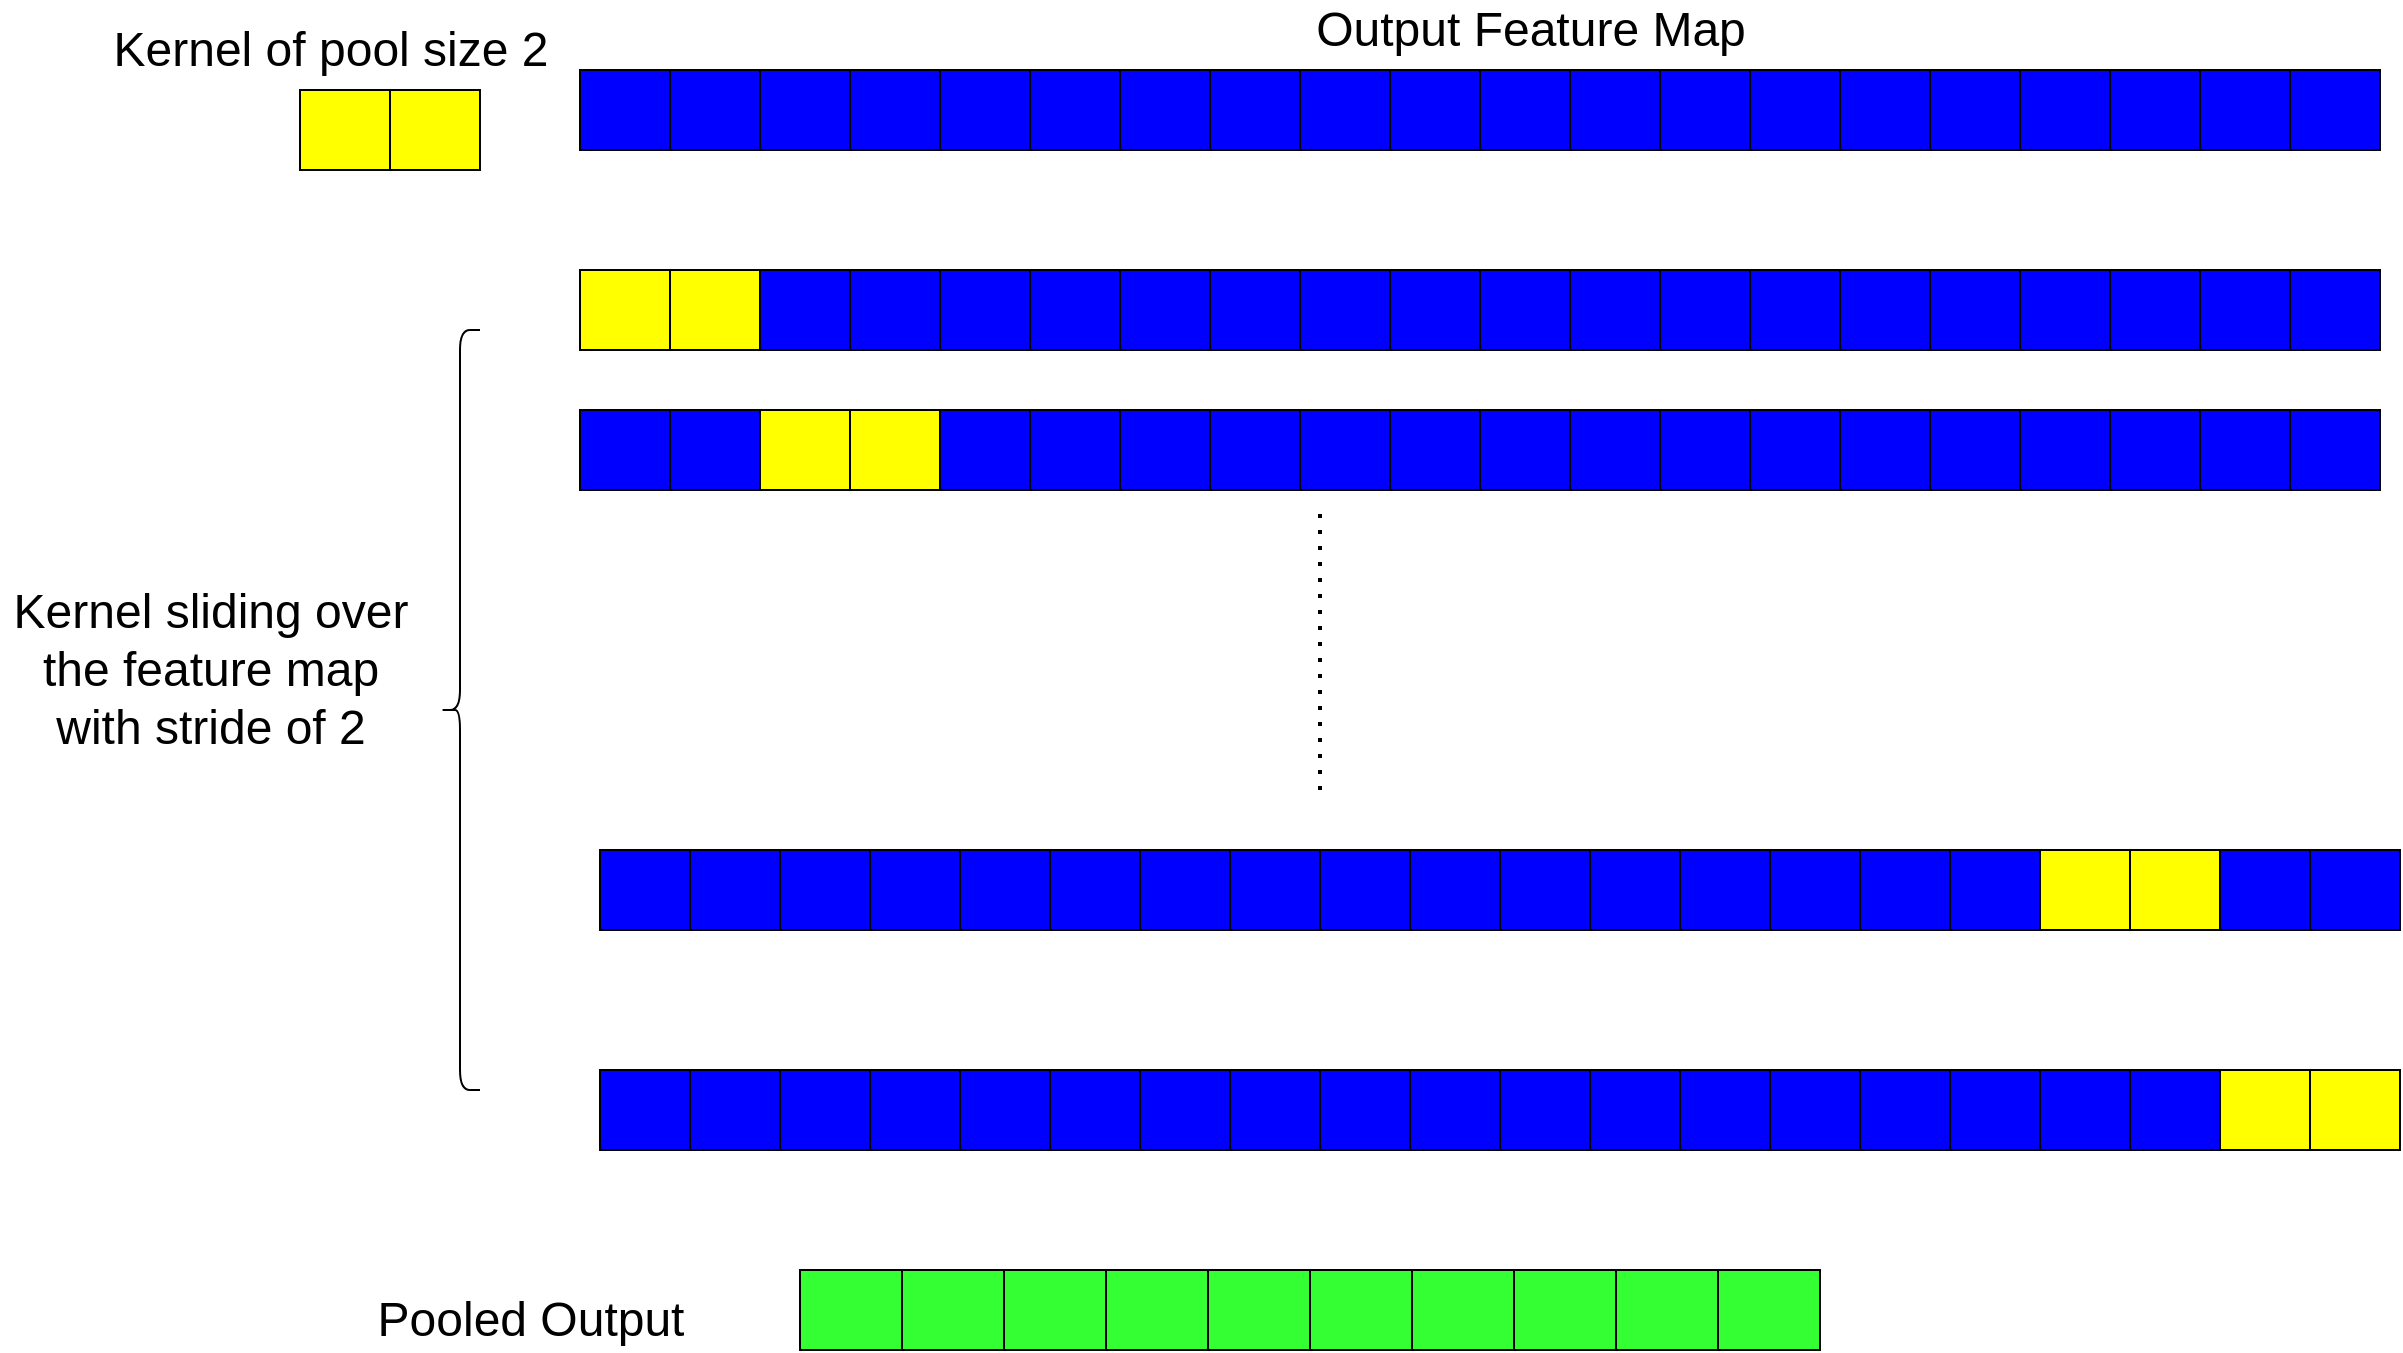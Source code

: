 <mxfile version="15.2.7" type="github">
  <diagram id="KhWVk7NsNHuWmJOZJlI1" name="Page-1">
    <mxGraphModel dx="1967" dy="669" grid="1" gridSize="10" guides="1" tooltips="1" connect="1" arrows="1" fold="1" page="1" pageScale="1" pageWidth="850" pageHeight="1100" math="0" shadow="0">
      <root>
        <mxCell id="0" />
        <mxCell id="1" parent="0" />
        <mxCell id="HUdd1sTK_AWOzXUbvnoc-23" value="" style="shape=table;startSize=0;container=1;collapsible=0;childLayout=tableLayout;fillColor=#0000FF;" vertex="1" parent="1">
          <mxGeometry x="-220" y="60" width="900" height="40" as="geometry" />
        </mxCell>
        <mxCell id="HUdd1sTK_AWOzXUbvnoc-24" value="" style="shape=partialRectangle;collapsible=0;dropTarget=0;pointerEvents=0;fillColor=none;top=0;left=0;bottom=0;right=0;points=[[0,0.5],[1,0.5]];portConstraint=eastwest;" vertex="1" parent="HUdd1sTK_AWOzXUbvnoc-23">
          <mxGeometry width="900" height="40" as="geometry" />
        </mxCell>
        <mxCell id="HUdd1sTK_AWOzXUbvnoc-25" value="" style="shape=partialRectangle;html=1;whiteSpace=wrap;connectable=0;overflow=hidden;fillColor=none;top=0;left=0;bottom=0;right=0;pointerEvents=1;" vertex="1" parent="HUdd1sTK_AWOzXUbvnoc-24">
          <mxGeometry width="45" height="40" as="geometry" />
        </mxCell>
        <mxCell id="HUdd1sTK_AWOzXUbvnoc-26" value="" style="shape=partialRectangle;html=1;whiteSpace=wrap;connectable=0;overflow=hidden;fillColor=none;top=0;left=0;bottom=0;right=0;pointerEvents=1;" vertex="1" parent="HUdd1sTK_AWOzXUbvnoc-24">
          <mxGeometry x="45" width="45" height="40" as="geometry" />
        </mxCell>
        <mxCell id="HUdd1sTK_AWOzXUbvnoc-27" value="" style="shape=partialRectangle;html=1;whiteSpace=wrap;connectable=0;overflow=hidden;fillColor=none;top=0;left=0;bottom=0;right=0;pointerEvents=1;" vertex="1" parent="HUdd1sTK_AWOzXUbvnoc-24">
          <mxGeometry x="90" width="45" height="40" as="geometry" />
        </mxCell>
        <mxCell id="HUdd1sTK_AWOzXUbvnoc-28" value="" style="shape=partialRectangle;html=1;whiteSpace=wrap;connectable=0;overflow=hidden;fillColor=none;top=0;left=0;bottom=0;right=0;pointerEvents=1;" vertex="1" parent="HUdd1sTK_AWOzXUbvnoc-24">
          <mxGeometry x="135" width="45" height="40" as="geometry" />
        </mxCell>
        <mxCell id="HUdd1sTK_AWOzXUbvnoc-29" value="" style="shape=partialRectangle;html=1;whiteSpace=wrap;connectable=0;overflow=hidden;fillColor=none;top=0;left=0;bottom=0;right=0;pointerEvents=1;" vertex="1" parent="HUdd1sTK_AWOzXUbvnoc-24">
          <mxGeometry x="180" width="45" height="40" as="geometry" />
        </mxCell>
        <mxCell id="HUdd1sTK_AWOzXUbvnoc-30" value="" style="shape=partialRectangle;html=1;whiteSpace=wrap;connectable=0;overflow=hidden;fillColor=none;top=0;left=0;bottom=0;right=0;pointerEvents=1;" vertex="1" parent="HUdd1sTK_AWOzXUbvnoc-24">
          <mxGeometry x="225" width="45" height="40" as="geometry" />
        </mxCell>
        <mxCell id="HUdd1sTK_AWOzXUbvnoc-31" value="" style="shape=partialRectangle;html=1;whiteSpace=wrap;connectable=0;overflow=hidden;fillColor=none;top=0;left=0;bottom=0;right=0;pointerEvents=1;" vertex="1" parent="HUdd1sTK_AWOzXUbvnoc-24">
          <mxGeometry x="270" width="45" height="40" as="geometry" />
        </mxCell>
        <mxCell id="HUdd1sTK_AWOzXUbvnoc-32" value="" style="shape=partialRectangle;html=1;whiteSpace=wrap;connectable=0;overflow=hidden;fillColor=none;top=0;left=0;bottom=0;right=0;pointerEvents=1;" vertex="1" parent="HUdd1sTK_AWOzXUbvnoc-24">
          <mxGeometry x="315" width="45" height="40" as="geometry" />
        </mxCell>
        <mxCell id="HUdd1sTK_AWOzXUbvnoc-33" value="" style="shape=partialRectangle;html=1;whiteSpace=wrap;connectable=0;overflow=hidden;fillColor=none;top=0;left=0;bottom=0;right=0;pointerEvents=1;" vertex="1" parent="HUdd1sTK_AWOzXUbvnoc-24">
          <mxGeometry x="360" width="45" height="40" as="geometry" />
        </mxCell>
        <mxCell id="HUdd1sTK_AWOzXUbvnoc-34" value="" style="shape=partialRectangle;html=1;whiteSpace=wrap;connectable=0;overflow=hidden;fillColor=none;top=0;left=0;bottom=0;right=0;pointerEvents=1;" vertex="1" parent="HUdd1sTK_AWOzXUbvnoc-24">
          <mxGeometry x="405" width="45" height="40" as="geometry" />
        </mxCell>
        <mxCell id="HUdd1sTK_AWOzXUbvnoc-35" value="" style="shape=partialRectangle;html=1;whiteSpace=wrap;connectable=0;overflow=hidden;fillColor=none;top=0;left=0;bottom=0;right=0;pointerEvents=1;" vertex="1" parent="HUdd1sTK_AWOzXUbvnoc-24">
          <mxGeometry x="450" width="45" height="40" as="geometry" />
        </mxCell>
        <mxCell id="HUdd1sTK_AWOzXUbvnoc-36" value="" style="shape=partialRectangle;html=1;whiteSpace=wrap;connectable=0;overflow=hidden;fillColor=none;top=0;left=0;bottom=0;right=0;pointerEvents=1;" vertex="1" parent="HUdd1sTK_AWOzXUbvnoc-24">
          <mxGeometry x="495" width="45" height="40" as="geometry" />
        </mxCell>
        <mxCell id="HUdd1sTK_AWOzXUbvnoc-37" value="" style="shape=partialRectangle;html=1;whiteSpace=wrap;connectable=0;overflow=hidden;fillColor=none;top=0;left=0;bottom=0;right=0;pointerEvents=1;" vertex="1" parent="HUdd1sTK_AWOzXUbvnoc-24">
          <mxGeometry x="540" width="45" height="40" as="geometry" />
        </mxCell>
        <mxCell id="HUdd1sTK_AWOzXUbvnoc-38" value="" style="shape=partialRectangle;html=1;whiteSpace=wrap;connectable=0;overflow=hidden;fillColor=none;top=0;left=0;bottom=0;right=0;pointerEvents=1;" vertex="1" parent="HUdd1sTK_AWOzXUbvnoc-24">
          <mxGeometry x="585" width="45" height="40" as="geometry" />
        </mxCell>
        <mxCell id="HUdd1sTK_AWOzXUbvnoc-39" value="" style="shape=partialRectangle;html=1;whiteSpace=wrap;connectable=0;overflow=hidden;fillColor=none;top=0;left=0;bottom=0;right=0;pointerEvents=1;" vertex="1" parent="HUdd1sTK_AWOzXUbvnoc-24">
          <mxGeometry x="630" width="45" height="40" as="geometry" />
        </mxCell>
        <mxCell id="HUdd1sTK_AWOzXUbvnoc-40" value="" style="shape=partialRectangle;html=1;whiteSpace=wrap;connectable=0;overflow=hidden;fillColor=none;top=0;left=0;bottom=0;right=0;pointerEvents=1;" vertex="1" parent="HUdd1sTK_AWOzXUbvnoc-24">
          <mxGeometry x="675" width="45" height="40" as="geometry" />
        </mxCell>
        <mxCell id="HUdd1sTK_AWOzXUbvnoc-41" value="" style="shape=partialRectangle;html=1;whiteSpace=wrap;connectable=0;overflow=hidden;fillColor=none;top=0;left=0;bottom=0;right=0;pointerEvents=1;" vertex="1" parent="HUdd1sTK_AWOzXUbvnoc-24">
          <mxGeometry x="720" width="45" height="40" as="geometry" />
        </mxCell>
        <mxCell id="HUdd1sTK_AWOzXUbvnoc-42" value="" style="shape=partialRectangle;html=1;whiteSpace=wrap;connectable=0;overflow=hidden;fillColor=none;top=0;left=0;bottom=0;right=0;pointerEvents=1;" vertex="1" parent="HUdd1sTK_AWOzXUbvnoc-24">
          <mxGeometry x="765" width="45" height="40" as="geometry" />
        </mxCell>
        <mxCell id="HUdd1sTK_AWOzXUbvnoc-43" value="" style="shape=partialRectangle;html=1;whiteSpace=wrap;connectable=0;overflow=hidden;fillColor=none;top=0;left=0;bottom=0;right=0;pointerEvents=1;" vertex="1" parent="HUdd1sTK_AWOzXUbvnoc-24">
          <mxGeometry x="810" width="45" height="40" as="geometry" />
        </mxCell>
        <mxCell id="HUdd1sTK_AWOzXUbvnoc-44" value="" style="shape=partialRectangle;html=1;whiteSpace=wrap;connectable=0;overflow=hidden;fillColor=none;top=0;left=0;bottom=0;right=0;pointerEvents=1;" vertex="1" parent="HUdd1sTK_AWOzXUbvnoc-24">
          <mxGeometry x="855" width="45" height="40" as="geometry" />
        </mxCell>
        <mxCell id="HUdd1sTK_AWOzXUbvnoc-45" value="&lt;font style=&quot;font-size: 24px&quot;&gt;Output Feature Map&lt;/font&gt;" style="text;html=1;resizable=0;autosize=1;align=center;verticalAlign=middle;points=[];fillColor=none;strokeColor=none;rounded=0;" vertex="1" parent="1">
          <mxGeometry x="140" y="30" width="230" height="20" as="geometry" />
        </mxCell>
        <mxCell id="HUdd1sTK_AWOzXUbvnoc-46" value="" style="shape=table;startSize=0;container=1;collapsible=0;childLayout=tableLayout;fillColor=#FFFF00;" vertex="1" parent="1">
          <mxGeometry x="-360" y="70" width="90" height="40" as="geometry" />
        </mxCell>
        <mxCell id="HUdd1sTK_AWOzXUbvnoc-47" value="" style="shape=partialRectangle;collapsible=0;dropTarget=0;pointerEvents=0;fillColor=none;top=0;left=0;bottom=0;right=0;points=[[0,0.5],[1,0.5]];portConstraint=eastwest;" vertex="1" parent="HUdd1sTK_AWOzXUbvnoc-46">
          <mxGeometry width="90" height="40" as="geometry" />
        </mxCell>
        <mxCell id="HUdd1sTK_AWOzXUbvnoc-48" value="" style="shape=partialRectangle;html=1;whiteSpace=wrap;connectable=0;overflow=hidden;fillColor=none;top=0;left=0;bottom=0;right=0;pointerEvents=1;" vertex="1" parent="HUdd1sTK_AWOzXUbvnoc-47">
          <mxGeometry width="45" height="40" as="geometry" />
        </mxCell>
        <mxCell id="HUdd1sTK_AWOzXUbvnoc-49" value="" style="shape=partialRectangle;html=1;whiteSpace=wrap;connectable=0;overflow=hidden;fillColor=none;top=0;left=0;bottom=0;right=0;pointerEvents=1;" vertex="1" parent="HUdd1sTK_AWOzXUbvnoc-47">
          <mxGeometry x="45" width="45" height="40" as="geometry" />
        </mxCell>
        <mxCell id="HUdd1sTK_AWOzXUbvnoc-53" value="&lt;span style=&quot;font-size: 24px&quot;&gt;Kernel of pool size 2&lt;/span&gt;" style="text;html=1;resizable=0;autosize=1;align=center;verticalAlign=middle;points=[];fillColor=none;strokeColor=none;rounded=0;" vertex="1" parent="1">
          <mxGeometry x="-460" y="40" width="230" height="20" as="geometry" />
        </mxCell>
        <mxCell id="HUdd1sTK_AWOzXUbvnoc-54" value="" style="shape=table;startSize=0;container=1;collapsible=0;childLayout=tableLayout;fillColor=#0000FF;" vertex="1" parent="1">
          <mxGeometry x="-220" y="160" width="900" height="40" as="geometry" />
        </mxCell>
        <mxCell id="HUdd1sTK_AWOzXUbvnoc-55" value="" style="shape=partialRectangle;collapsible=0;dropTarget=0;pointerEvents=0;fillColor=none;top=0;left=0;bottom=0;right=0;points=[[0,0.5],[1,0.5]];portConstraint=eastwest;" vertex="1" parent="HUdd1sTK_AWOzXUbvnoc-54">
          <mxGeometry width="900" height="40" as="geometry" />
        </mxCell>
        <mxCell id="HUdd1sTK_AWOzXUbvnoc-56" value="" style="shape=partialRectangle;html=1;whiteSpace=wrap;connectable=0;overflow=hidden;fillColor=none;top=0;left=0;bottom=0;right=0;pointerEvents=1;" vertex="1" parent="HUdd1sTK_AWOzXUbvnoc-55">
          <mxGeometry width="45" height="40" as="geometry" />
        </mxCell>
        <mxCell id="HUdd1sTK_AWOzXUbvnoc-57" value="" style="shape=partialRectangle;html=1;whiteSpace=wrap;connectable=0;overflow=hidden;fillColor=none;top=0;left=0;bottom=0;right=0;pointerEvents=1;" vertex="1" parent="HUdd1sTK_AWOzXUbvnoc-55">
          <mxGeometry x="45" width="45" height="40" as="geometry" />
        </mxCell>
        <mxCell id="HUdd1sTK_AWOzXUbvnoc-58" value="" style="shape=partialRectangle;html=1;whiteSpace=wrap;connectable=0;overflow=hidden;fillColor=none;top=0;left=0;bottom=0;right=0;pointerEvents=1;" vertex="1" parent="HUdd1sTK_AWOzXUbvnoc-55">
          <mxGeometry x="90" width="45" height="40" as="geometry" />
        </mxCell>
        <mxCell id="HUdd1sTK_AWOzXUbvnoc-59" value="" style="shape=partialRectangle;html=1;whiteSpace=wrap;connectable=0;overflow=hidden;fillColor=none;top=0;left=0;bottom=0;right=0;pointerEvents=1;" vertex="1" parent="HUdd1sTK_AWOzXUbvnoc-55">
          <mxGeometry x="135" width="45" height="40" as="geometry" />
        </mxCell>
        <mxCell id="HUdd1sTK_AWOzXUbvnoc-60" value="" style="shape=partialRectangle;html=1;whiteSpace=wrap;connectable=0;overflow=hidden;fillColor=none;top=0;left=0;bottom=0;right=0;pointerEvents=1;" vertex="1" parent="HUdd1sTK_AWOzXUbvnoc-55">
          <mxGeometry x="180" width="45" height="40" as="geometry" />
        </mxCell>
        <mxCell id="HUdd1sTK_AWOzXUbvnoc-61" value="" style="shape=partialRectangle;html=1;whiteSpace=wrap;connectable=0;overflow=hidden;fillColor=none;top=0;left=0;bottom=0;right=0;pointerEvents=1;" vertex="1" parent="HUdd1sTK_AWOzXUbvnoc-55">
          <mxGeometry x="225" width="45" height="40" as="geometry" />
        </mxCell>
        <mxCell id="HUdd1sTK_AWOzXUbvnoc-62" value="" style="shape=partialRectangle;html=1;whiteSpace=wrap;connectable=0;overflow=hidden;fillColor=none;top=0;left=0;bottom=0;right=0;pointerEvents=1;" vertex="1" parent="HUdd1sTK_AWOzXUbvnoc-55">
          <mxGeometry x="270" width="45" height="40" as="geometry" />
        </mxCell>
        <mxCell id="HUdd1sTK_AWOzXUbvnoc-63" value="" style="shape=partialRectangle;html=1;whiteSpace=wrap;connectable=0;overflow=hidden;fillColor=none;top=0;left=0;bottom=0;right=0;pointerEvents=1;" vertex="1" parent="HUdd1sTK_AWOzXUbvnoc-55">
          <mxGeometry x="315" width="45" height="40" as="geometry" />
        </mxCell>
        <mxCell id="HUdd1sTK_AWOzXUbvnoc-64" value="" style="shape=partialRectangle;html=1;whiteSpace=wrap;connectable=0;overflow=hidden;fillColor=none;top=0;left=0;bottom=0;right=0;pointerEvents=1;" vertex="1" parent="HUdd1sTK_AWOzXUbvnoc-55">
          <mxGeometry x="360" width="45" height="40" as="geometry" />
        </mxCell>
        <mxCell id="HUdd1sTK_AWOzXUbvnoc-65" value="" style="shape=partialRectangle;html=1;whiteSpace=wrap;connectable=0;overflow=hidden;fillColor=none;top=0;left=0;bottom=0;right=0;pointerEvents=1;" vertex="1" parent="HUdd1sTK_AWOzXUbvnoc-55">
          <mxGeometry x="405" width="45" height="40" as="geometry" />
        </mxCell>
        <mxCell id="HUdd1sTK_AWOzXUbvnoc-66" value="" style="shape=partialRectangle;html=1;whiteSpace=wrap;connectable=0;overflow=hidden;fillColor=none;top=0;left=0;bottom=0;right=0;pointerEvents=1;" vertex="1" parent="HUdd1sTK_AWOzXUbvnoc-55">
          <mxGeometry x="450" width="45" height="40" as="geometry" />
        </mxCell>
        <mxCell id="HUdd1sTK_AWOzXUbvnoc-67" value="" style="shape=partialRectangle;html=1;whiteSpace=wrap;connectable=0;overflow=hidden;fillColor=none;top=0;left=0;bottom=0;right=0;pointerEvents=1;" vertex="1" parent="HUdd1sTK_AWOzXUbvnoc-55">
          <mxGeometry x="495" width="45" height="40" as="geometry" />
        </mxCell>
        <mxCell id="HUdd1sTK_AWOzXUbvnoc-68" value="" style="shape=partialRectangle;html=1;whiteSpace=wrap;connectable=0;overflow=hidden;fillColor=none;top=0;left=0;bottom=0;right=0;pointerEvents=1;" vertex="1" parent="HUdd1sTK_AWOzXUbvnoc-55">
          <mxGeometry x="540" width="45" height="40" as="geometry" />
        </mxCell>
        <mxCell id="HUdd1sTK_AWOzXUbvnoc-69" value="" style="shape=partialRectangle;html=1;whiteSpace=wrap;connectable=0;overflow=hidden;fillColor=none;top=0;left=0;bottom=0;right=0;pointerEvents=1;" vertex="1" parent="HUdd1sTK_AWOzXUbvnoc-55">
          <mxGeometry x="585" width="45" height="40" as="geometry" />
        </mxCell>
        <mxCell id="HUdd1sTK_AWOzXUbvnoc-70" value="" style="shape=partialRectangle;html=1;whiteSpace=wrap;connectable=0;overflow=hidden;fillColor=none;top=0;left=0;bottom=0;right=0;pointerEvents=1;" vertex="1" parent="HUdd1sTK_AWOzXUbvnoc-55">
          <mxGeometry x="630" width="45" height="40" as="geometry" />
        </mxCell>
        <mxCell id="HUdd1sTK_AWOzXUbvnoc-71" value="" style="shape=partialRectangle;html=1;whiteSpace=wrap;connectable=0;overflow=hidden;fillColor=none;top=0;left=0;bottom=0;right=0;pointerEvents=1;" vertex="1" parent="HUdd1sTK_AWOzXUbvnoc-55">
          <mxGeometry x="675" width="45" height="40" as="geometry" />
        </mxCell>
        <mxCell id="HUdd1sTK_AWOzXUbvnoc-72" value="" style="shape=partialRectangle;html=1;whiteSpace=wrap;connectable=0;overflow=hidden;fillColor=none;top=0;left=0;bottom=0;right=0;pointerEvents=1;" vertex="1" parent="HUdd1sTK_AWOzXUbvnoc-55">
          <mxGeometry x="720" width="45" height="40" as="geometry" />
        </mxCell>
        <mxCell id="HUdd1sTK_AWOzXUbvnoc-73" value="" style="shape=partialRectangle;html=1;whiteSpace=wrap;connectable=0;overflow=hidden;fillColor=none;top=0;left=0;bottom=0;right=0;pointerEvents=1;" vertex="1" parent="HUdd1sTK_AWOzXUbvnoc-55">
          <mxGeometry x="765" width="45" height="40" as="geometry" />
        </mxCell>
        <mxCell id="HUdd1sTK_AWOzXUbvnoc-74" value="" style="shape=partialRectangle;html=1;whiteSpace=wrap;connectable=0;overflow=hidden;fillColor=none;top=0;left=0;bottom=0;right=0;pointerEvents=1;" vertex="1" parent="HUdd1sTK_AWOzXUbvnoc-55">
          <mxGeometry x="810" width="45" height="40" as="geometry" />
        </mxCell>
        <mxCell id="HUdd1sTK_AWOzXUbvnoc-75" value="" style="shape=partialRectangle;html=1;whiteSpace=wrap;connectable=0;overflow=hidden;fillColor=none;top=0;left=0;bottom=0;right=0;pointerEvents=1;" vertex="1" parent="HUdd1sTK_AWOzXUbvnoc-55">
          <mxGeometry x="855" width="45" height="40" as="geometry" />
        </mxCell>
        <mxCell id="HUdd1sTK_AWOzXUbvnoc-76" value="" style="shape=table;startSize=0;container=1;collapsible=0;childLayout=tableLayout;fillColor=#FFFF00;" vertex="1" parent="1">
          <mxGeometry x="-220" y="160" width="90" height="40" as="geometry" />
        </mxCell>
        <mxCell id="HUdd1sTK_AWOzXUbvnoc-77" value="" style="shape=partialRectangle;collapsible=0;dropTarget=0;pointerEvents=0;fillColor=none;top=0;left=0;bottom=0;right=0;points=[[0,0.5],[1,0.5]];portConstraint=eastwest;" vertex="1" parent="HUdd1sTK_AWOzXUbvnoc-76">
          <mxGeometry width="90" height="40" as="geometry" />
        </mxCell>
        <mxCell id="HUdd1sTK_AWOzXUbvnoc-78" value="" style="shape=partialRectangle;html=1;whiteSpace=wrap;connectable=0;overflow=hidden;fillColor=none;top=0;left=0;bottom=0;right=0;pointerEvents=1;" vertex="1" parent="HUdd1sTK_AWOzXUbvnoc-77">
          <mxGeometry width="45" height="40" as="geometry" />
        </mxCell>
        <mxCell id="HUdd1sTK_AWOzXUbvnoc-79" value="" style="shape=partialRectangle;html=1;whiteSpace=wrap;connectable=0;overflow=hidden;fillColor=none;top=0;left=0;bottom=0;right=0;pointerEvents=1;" vertex="1" parent="HUdd1sTK_AWOzXUbvnoc-77">
          <mxGeometry x="45" width="45" height="40" as="geometry" />
        </mxCell>
        <mxCell id="HUdd1sTK_AWOzXUbvnoc-98" value="" style="shape=table;startSize=0;container=1;collapsible=0;childLayout=tableLayout;fillColor=#0000FF;" vertex="1" parent="1">
          <mxGeometry x="-220" y="230" width="900" height="40" as="geometry" />
        </mxCell>
        <mxCell id="HUdd1sTK_AWOzXUbvnoc-99" value="" style="shape=partialRectangle;collapsible=0;dropTarget=0;pointerEvents=0;fillColor=none;top=0;left=0;bottom=0;right=0;points=[[0,0.5],[1,0.5]];portConstraint=eastwest;" vertex="1" parent="HUdd1sTK_AWOzXUbvnoc-98">
          <mxGeometry width="900" height="40" as="geometry" />
        </mxCell>
        <mxCell id="HUdd1sTK_AWOzXUbvnoc-100" value="" style="shape=partialRectangle;html=1;whiteSpace=wrap;connectable=0;overflow=hidden;fillColor=none;top=0;left=0;bottom=0;right=0;pointerEvents=1;" vertex="1" parent="HUdd1sTK_AWOzXUbvnoc-99">
          <mxGeometry width="45" height="40" as="geometry" />
        </mxCell>
        <mxCell id="HUdd1sTK_AWOzXUbvnoc-101" value="" style="shape=partialRectangle;html=1;whiteSpace=wrap;connectable=0;overflow=hidden;fillColor=none;top=0;left=0;bottom=0;right=0;pointerEvents=1;" vertex="1" parent="HUdd1sTK_AWOzXUbvnoc-99">
          <mxGeometry x="45" width="45" height="40" as="geometry" />
        </mxCell>
        <mxCell id="HUdd1sTK_AWOzXUbvnoc-102" value="" style="shape=partialRectangle;html=1;whiteSpace=wrap;connectable=0;overflow=hidden;fillColor=none;top=0;left=0;bottom=0;right=0;pointerEvents=1;" vertex="1" parent="HUdd1sTK_AWOzXUbvnoc-99">
          <mxGeometry x="90" width="45" height="40" as="geometry" />
        </mxCell>
        <mxCell id="HUdd1sTK_AWOzXUbvnoc-103" value="" style="shape=partialRectangle;html=1;whiteSpace=wrap;connectable=0;overflow=hidden;fillColor=none;top=0;left=0;bottom=0;right=0;pointerEvents=1;" vertex="1" parent="HUdd1sTK_AWOzXUbvnoc-99">
          <mxGeometry x="135" width="45" height="40" as="geometry" />
        </mxCell>
        <mxCell id="HUdd1sTK_AWOzXUbvnoc-104" value="" style="shape=partialRectangle;html=1;whiteSpace=wrap;connectable=0;overflow=hidden;fillColor=none;top=0;left=0;bottom=0;right=0;pointerEvents=1;" vertex="1" parent="HUdd1sTK_AWOzXUbvnoc-99">
          <mxGeometry x="180" width="45" height="40" as="geometry" />
        </mxCell>
        <mxCell id="HUdd1sTK_AWOzXUbvnoc-105" value="" style="shape=partialRectangle;html=1;whiteSpace=wrap;connectable=0;overflow=hidden;fillColor=none;top=0;left=0;bottom=0;right=0;pointerEvents=1;" vertex="1" parent="HUdd1sTK_AWOzXUbvnoc-99">
          <mxGeometry x="225" width="45" height="40" as="geometry" />
        </mxCell>
        <mxCell id="HUdd1sTK_AWOzXUbvnoc-106" value="" style="shape=partialRectangle;html=1;whiteSpace=wrap;connectable=0;overflow=hidden;fillColor=none;top=0;left=0;bottom=0;right=0;pointerEvents=1;" vertex="1" parent="HUdd1sTK_AWOzXUbvnoc-99">
          <mxGeometry x="270" width="45" height="40" as="geometry" />
        </mxCell>
        <mxCell id="HUdd1sTK_AWOzXUbvnoc-107" value="" style="shape=partialRectangle;html=1;whiteSpace=wrap;connectable=0;overflow=hidden;fillColor=none;top=0;left=0;bottom=0;right=0;pointerEvents=1;" vertex="1" parent="HUdd1sTK_AWOzXUbvnoc-99">
          <mxGeometry x="315" width="45" height="40" as="geometry" />
        </mxCell>
        <mxCell id="HUdd1sTK_AWOzXUbvnoc-108" value="" style="shape=partialRectangle;html=1;whiteSpace=wrap;connectable=0;overflow=hidden;fillColor=none;top=0;left=0;bottom=0;right=0;pointerEvents=1;" vertex="1" parent="HUdd1sTK_AWOzXUbvnoc-99">
          <mxGeometry x="360" width="45" height="40" as="geometry" />
        </mxCell>
        <mxCell id="HUdd1sTK_AWOzXUbvnoc-109" value="" style="shape=partialRectangle;html=1;whiteSpace=wrap;connectable=0;overflow=hidden;fillColor=none;top=0;left=0;bottom=0;right=0;pointerEvents=1;" vertex="1" parent="HUdd1sTK_AWOzXUbvnoc-99">
          <mxGeometry x="405" width="45" height="40" as="geometry" />
        </mxCell>
        <mxCell id="HUdd1sTK_AWOzXUbvnoc-110" value="" style="shape=partialRectangle;html=1;whiteSpace=wrap;connectable=0;overflow=hidden;fillColor=none;top=0;left=0;bottom=0;right=0;pointerEvents=1;" vertex="1" parent="HUdd1sTK_AWOzXUbvnoc-99">
          <mxGeometry x="450" width="45" height="40" as="geometry" />
        </mxCell>
        <mxCell id="HUdd1sTK_AWOzXUbvnoc-111" value="" style="shape=partialRectangle;html=1;whiteSpace=wrap;connectable=0;overflow=hidden;fillColor=none;top=0;left=0;bottom=0;right=0;pointerEvents=1;" vertex="1" parent="HUdd1sTK_AWOzXUbvnoc-99">
          <mxGeometry x="495" width="45" height="40" as="geometry" />
        </mxCell>
        <mxCell id="HUdd1sTK_AWOzXUbvnoc-112" value="" style="shape=partialRectangle;html=1;whiteSpace=wrap;connectable=0;overflow=hidden;fillColor=none;top=0;left=0;bottom=0;right=0;pointerEvents=1;" vertex="1" parent="HUdd1sTK_AWOzXUbvnoc-99">
          <mxGeometry x="540" width="45" height="40" as="geometry" />
        </mxCell>
        <mxCell id="HUdd1sTK_AWOzXUbvnoc-113" value="" style="shape=partialRectangle;html=1;whiteSpace=wrap;connectable=0;overflow=hidden;fillColor=none;top=0;left=0;bottom=0;right=0;pointerEvents=1;" vertex="1" parent="HUdd1sTK_AWOzXUbvnoc-99">
          <mxGeometry x="585" width="45" height="40" as="geometry" />
        </mxCell>
        <mxCell id="HUdd1sTK_AWOzXUbvnoc-114" value="" style="shape=partialRectangle;html=1;whiteSpace=wrap;connectable=0;overflow=hidden;fillColor=none;top=0;left=0;bottom=0;right=0;pointerEvents=1;" vertex="1" parent="HUdd1sTK_AWOzXUbvnoc-99">
          <mxGeometry x="630" width="45" height="40" as="geometry" />
        </mxCell>
        <mxCell id="HUdd1sTK_AWOzXUbvnoc-115" value="" style="shape=partialRectangle;html=1;whiteSpace=wrap;connectable=0;overflow=hidden;fillColor=none;top=0;left=0;bottom=0;right=0;pointerEvents=1;" vertex="1" parent="HUdd1sTK_AWOzXUbvnoc-99">
          <mxGeometry x="675" width="45" height="40" as="geometry" />
        </mxCell>
        <mxCell id="HUdd1sTK_AWOzXUbvnoc-116" value="" style="shape=partialRectangle;html=1;whiteSpace=wrap;connectable=0;overflow=hidden;fillColor=none;top=0;left=0;bottom=0;right=0;pointerEvents=1;" vertex="1" parent="HUdd1sTK_AWOzXUbvnoc-99">
          <mxGeometry x="720" width="45" height="40" as="geometry" />
        </mxCell>
        <mxCell id="HUdd1sTK_AWOzXUbvnoc-117" value="" style="shape=partialRectangle;html=1;whiteSpace=wrap;connectable=0;overflow=hidden;fillColor=none;top=0;left=0;bottom=0;right=0;pointerEvents=1;" vertex="1" parent="HUdd1sTK_AWOzXUbvnoc-99">
          <mxGeometry x="765" width="45" height="40" as="geometry" />
        </mxCell>
        <mxCell id="HUdd1sTK_AWOzXUbvnoc-118" value="" style="shape=partialRectangle;html=1;whiteSpace=wrap;connectable=0;overflow=hidden;fillColor=none;top=0;left=0;bottom=0;right=0;pointerEvents=1;" vertex="1" parent="HUdd1sTK_AWOzXUbvnoc-99">
          <mxGeometry x="810" width="45" height="40" as="geometry" />
        </mxCell>
        <mxCell id="HUdd1sTK_AWOzXUbvnoc-119" value="" style="shape=partialRectangle;html=1;whiteSpace=wrap;connectable=0;overflow=hidden;fillColor=none;top=0;left=0;bottom=0;right=0;pointerEvents=1;" vertex="1" parent="HUdd1sTK_AWOzXUbvnoc-99">
          <mxGeometry x="855" width="45" height="40" as="geometry" />
        </mxCell>
        <mxCell id="HUdd1sTK_AWOzXUbvnoc-120" value="" style="shape=table;startSize=0;container=1;collapsible=0;childLayout=tableLayout;fillColor=#FFFF00;" vertex="1" parent="1">
          <mxGeometry x="-130" y="230" width="90" height="40" as="geometry" />
        </mxCell>
        <mxCell id="HUdd1sTK_AWOzXUbvnoc-121" value="" style="shape=partialRectangle;collapsible=0;dropTarget=0;pointerEvents=0;fillColor=none;top=0;left=0;bottom=0;right=0;points=[[0,0.5],[1,0.5]];portConstraint=eastwest;" vertex="1" parent="HUdd1sTK_AWOzXUbvnoc-120">
          <mxGeometry width="90" height="40" as="geometry" />
        </mxCell>
        <mxCell id="HUdd1sTK_AWOzXUbvnoc-122" value="" style="shape=partialRectangle;html=1;whiteSpace=wrap;connectable=0;overflow=hidden;fillColor=none;top=0;left=0;bottom=0;right=0;pointerEvents=1;" vertex="1" parent="HUdd1sTK_AWOzXUbvnoc-121">
          <mxGeometry width="45" height="40" as="geometry" />
        </mxCell>
        <mxCell id="HUdd1sTK_AWOzXUbvnoc-123" value="" style="shape=partialRectangle;html=1;whiteSpace=wrap;connectable=0;overflow=hidden;fillColor=none;top=0;left=0;bottom=0;right=0;pointerEvents=1;" vertex="1" parent="HUdd1sTK_AWOzXUbvnoc-121">
          <mxGeometry x="45" width="45" height="40" as="geometry" />
        </mxCell>
        <mxCell id="HUdd1sTK_AWOzXUbvnoc-186" value="" style="shape=table;startSize=0;container=1;collapsible=0;childLayout=tableLayout;fillColor=#0000FF;" vertex="1" parent="1">
          <mxGeometry x="-210" y="560" width="900" height="40" as="geometry" />
        </mxCell>
        <mxCell id="HUdd1sTK_AWOzXUbvnoc-187" value="" style="shape=partialRectangle;collapsible=0;dropTarget=0;pointerEvents=0;fillColor=none;top=0;left=0;bottom=0;right=0;points=[[0,0.5],[1,0.5]];portConstraint=eastwest;" vertex="1" parent="HUdd1sTK_AWOzXUbvnoc-186">
          <mxGeometry width="900" height="40" as="geometry" />
        </mxCell>
        <mxCell id="HUdd1sTK_AWOzXUbvnoc-188" value="" style="shape=partialRectangle;html=1;whiteSpace=wrap;connectable=0;overflow=hidden;fillColor=none;top=0;left=0;bottom=0;right=0;pointerEvents=1;" vertex="1" parent="HUdd1sTK_AWOzXUbvnoc-187">
          <mxGeometry width="45" height="40" as="geometry" />
        </mxCell>
        <mxCell id="HUdd1sTK_AWOzXUbvnoc-189" value="" style="shape=partialRectangle;html=1;whiteSpace=wrap;connectable=0;overflow=hidden;fillColor=none;top=0;left=0;bottom=0;right=0;pointerEvents=1;" vertex="1" parent="HUdd1sTK_AWOzXUbvnoc-187">
          <mxGeometry x="45" width="45" height="40" as="geometry" />
        </mxCell>
        <mxCell id="HUdd1sTK_AWOzXUbvnoc-190" value="" style="shape=partialRectangle;html=1;whiteSpace=wrap;connectable=0;overflow=hidden;fillColor=none;top=0;left=0;bottom=0;right=0;pointerEvents=1;" vertex="1" parent="HUdd1sTK_AWOzXUbvnoc-187">
          <mxGeometry x="90" width="45" height="40" as="geometry" />
        </mxCell>
        <mxCell id="HUdd1sTK_AWOzXUbvnoc-191" value="" style="shape=partialRectangle;html=1;whiteSpace=wrap;connectable=0;overflow=hidden;fillColor=none;top=0;left=0;bottom=0;right=0;pointerEvents=1;" vertex="1" parent="HUdd1sTK_AWOzXUbvnoc-187">
          <mxGeometry x="135" width="45" height="40" as="geometry" />
        </mxCell>
        <mxCell id="HUdd1sTK_AWOzXUbvnoc-192" value="" style="shape=partialRectangle;html=1;whiteSpace=wrap;connectable=0;overflow=hidden;fillColor=none;top=0;left=0;bottom=0;right=0;pointerEvents=1;" vertex="1" parent="HUdd1sTK_AWOzXUbvnoc-187">
          <mxGeometry x="180" width="45" height="40" as="geometry" />
        </mxCell>
        <mxCell id="HUdd1sTK_AWOzXUbvnoc-193" value="" style="shape=partialRectangle;html=1;whiteSpace=wrap;connectable=0;overflow=hidden;fillColor=none;top=0;left=0;bottom=0;right=0;pointerEvents=1;" vertex="1" parent="HUdd1sTK_AWOzXUbvnoc-187">
          <mxGeometry x="225" width="45" height="40" as="geometry" />
        </mxCell>
        <mxCell id="HUdd1sTK_AWOzXUbvnoc-194" value="" style="shape=partialRectangle;html=1;whiteSpace=wrap;connectable=0;overflow=hidden;fillColor=none;top=0;left=0;bottom=0;right=0;pointerEvents=1;" vertex="1" parent="HUdd1sTK_AWOzXUbvnoc-187">
          <mxGeometry x="270" width="45" height="40" as="geometry" />
        </mxCell>
        <mxCell id="HUdd1sTK_AWOzXUbvnoc-195" value="" style="shape=partialRectangle;html=1;whiteSpace=wrap;connectable=0;overflow=hidden;fillColor=none;top=0;left=0;bottom=0;right=0;pointerEvents=1;" vertex="1" parent="HUdd1sTK_AWOzXUbvnoc-187">
          <mxGeometry x="315" width="45" height="40" as="geometry" />
        </mxCell>
        <mxCell id="HUdd1sTK_AWOzXUbvnoc-196" value="" style="shape=partialRectangle;html=1;whiteSpace=wrap;connectable=0;overflow=hidden;fillColor=none;top=0;left=0;bottom=0;right=0;pointerEvents=1;" vertex="1" parent="HUdd1sTK_AWOzXUbvnoc-187">
          <mxGeometry x="360" width="45" height="40" as="geometry" />
        </mxCell>
        <mxCell id="HUdd1sTK_AWOzXUbvnoc-197" value="" style="shape=partialRectangle;html=1;whiteSpace=wrap;connectable=0;overflow=hidden;fillColor=none;top=0;left=0;bottom=0;right=0;pointerEvents=1;" vertex="1" parent="HUdd1sTK_AWOzXUbvnoc-187">
          <mxGeometry x="405" width="45" height="40" as="geometry" />
        </mxCell>
        <mxCell id="HUdd1sTK_AWOzXUbvnoc-198" value="" style="shape=partialRectangle;html=1;whiteSpace=wrap;connectable=0;overflow=hidden;fillColor=none;top=0;left=0;bottom=0;right=0;pointerEvents=1;" vertex="1" parent="HUdd1sTK_AWOzXUbvnoc-187">
          <mxGeometry x="450" width="45" height="40" as="geometry" />
        </mxCell>
        <mxCell id="HUdd1sTK_AWOzXUbvnoc-199" value="" style="shape=partialRectangle;html=1;whiteSpace=wrap;connectable=0;overflow=hidden;fillColor=none;top=0;left=0;bottom=0;right=0;pointerEvents=1;" vertex="1" parent="HUdd1sTK_AWOzXUbvnoc-187">
          <mxGeometry x="495" width="45" height="40" as="geometry" />
        </mxCell>
        <mxCell id="HUdd1sTK_AWOzXUbvnoc-200" value="" style="shape=partialRectangle;html=1;whiteSpace=wrap;connectable=0;overflow=hidden;fillColor=none;top=0;left=0;bottom=0;right=0;pointerEvents=1;" vertex="1" parent="HUdd1sTK_AWOzXUbvnoc-187">
          <mxGeometry x="540" width="45" height="40" as="geometry" />
        </mxCell>
        <mxCell id="HUdd1sTK_AWOzXUbvnoc-201" value="" style="shape=partialRectangle;html=1;whiteSpace=wrap;connectable=0;overflow=hidden;fillColor=none;top=0;left=0;bottom=0;right=0;pointerEvents=1;" vertex="1" parent="HUdd1sTK_AWOzXUbvnoc-187">
          <mxGeometry x="585" width="45" height="40" as="geometry" />
        </mxCell>
        <mxCell id="HUdd1sTK_AWOzXUbvnoc-202" value="" style="shape=partialRectangle;html=1;whiteSpace=wrap;connectable=0;overflow=hidden;fillColor=none;top=0;left=0;bottom=0;right=0;pointerEvents=1;" vertex="1" parent="HUdd1sTK_AWOzXUbvnoc-187">
          <mxGeometry x="630" width="45" height="40" as="geometry" />
        </mxCell>
        <mxCell id="HUdd1sTK_AWOzXUbvnoc-203" value="" style="shape=partialRectangle;html=1;whiteSpace=wrap;connectable=0;overflow=hidden;fillColor=none;top=0;left=0;bottom=0;right=0;pointerEvents=1;" vertex="1" parent="HUdd1sTK_AWOzXUbvnoc-187">
          <mxGeometry x="675" width="45" height="40" as="geometry" />
        </mxCell>
        <mxCell id="HUdd1sTK_AWOzXUbvnoc-204" value="" style="shape=partialRectangle;html=1;whiteSpace=wrap;connectable=0;overflow=hidden;fillColor=none;top=0;left=0;bottom=0;right=0;pointerEvents=1;" vertex="1" parent="HUdd1sTK_AWOzXUbvnoc-187">
          <mxGeometry x="720" width="45" height="40" as="geometry" />
        </mxCell>
        <mxCell id="HUdd1sTK_AWOzXUbvnoc-205" value="" style="shape=partialRectangle;html=1;whiteSpace=wrap;connectable=0;overflow=hidden;fillColor=none;top=0;left=0;bottom=0;right=0;pointerEvents=1;" vertex="1" parent="HUdd1sTK_AWOzXUbvnoc-187">
          <mxGeometry x="765" width="45" height="40" as="geometry" />
        </mxCell>
        <mxCell id="HUdd1sTK_AWOzXUbvnoc-206" value="" style="shape=partialRectangle;html=1;whiteSpace=wrap;connectable=0;overflow=hidden;fillColor=none;top=0;left=0;bottom=0;right=0;pointerEvents=1;" vertex="1" parent="HUdd1sTK_AWOzXUbvnoc-187">
          <mxGeometry x="810" width="45" height="40" as="geometry" />
        </mxCell>
        <mxCell id="HUdd1sTK_AWOzXUbvnoc-207" value="" style="shape=partialRectangle;html=1;whiteSpace=wrap;connectable=0;overflow=hidden;fillColor=none;top=0;left=0;bottom=0;right=0;pointerEvents=1;" vertex="1" parent="HUdd1sTK_AWOzXUbvnoc-187">
          <mxGeometry x="855" width="45" height="40" as="geometry" />
        </mxCell>
        <mxCell id="HUdd1sTK_AWOzXUbvnoc-208" value="" style="shape=table;startSize=0;container=1;collapsible=0;childLayout=tableLayout;fillColor=#FFFF00;" vertex="1" parent="1">
          <mxGeometry x="600" y="560" width="90" height="40" as="geometry" />
        </mxCell>
        <mxCell id="HUdd1sTK_AWOzXUbvnoc-209" value="" style="shape=partialRectangle;collapsible=0;dropTarget=0;pointerEvents=0;fillColor=none;top=0;left=0;bottom=0;right=0;points=[[0,0.5],[1,0.5]];portConstraint=eastwest;" vertex="1" parent="HUdd1sTK_AWOzXUbvnoc-208">
          <mxGeometry width="90" height="40" as="geometry" />
        </mxCell>
        <mxCell id="HUdd1sTK_AWOzXUbvnoc-210" value="" style="shape=partialRectangle;html=1;whiteSpace=wrap;connectable=0;overflow=hidden;fillColor=none;top=0;left=0;bottom=0;right=0;pointerEvents=1;" vertex="1" parent="HUdd1sTK_AWOzXUbvnoc-209">
          <mxGeometry width="45" height="40" as="geometry" />
        </mxCell>
        <mxCell id="HUdd1sTK_AWOzXUbvnoc-211" value="" style="shape=partialRectangle;html=1;whiteSpace=wrap;connectable=0;overflow=hidden;fillColor=none;top=0;left=0;bottom=0;right=0;pointerEvents=1;" vertex="1" parent="HUdd1sTK_AWOzXUbvnoc-209">
          <mxGeometry x="45" width="45" height="40" as="geometry" />
        </mxCell>
        <mxCell id="HUdd1sTK_AWOzXUbvnoc-230" value="" style="endArrow=none;dashed=1;html=1;dashPattern=1 3;strokeWidth=2;fontStyle=1;fontSize=24;" edge="1" parent="1">
          <mxGeometry width="50" height="50" relative="1" as="geometry">
            <mxPoint x="150" y="420" as="sourcePoint" />
            <mxPoint x="150" y="280" as="targetPoint" />
          </mxGeometry>
        </mxCell>
        <mxCell id="HUdd1sTK_AWOzXUbvnoc-272" value="" style="shape=table;startSize=0;container=1;collapsible=0;childLayout=tableLayout;fillColor=#0000FF;" vertex="1" parent="1">
          <mxGeometry x="-210" y="450" width="900" height="40" as="geometry" />
        </mxCell>
        <mxCell id="HUdd1sTK_AWOzXUbvnoc-273" value="" style="shape=partialRectangle;collapsible=0;dropTarget=0;pointerEvents=0;fillColor=none;top=0;left=0;bottom=0;right=0;points=[[0,0.5],[1,0.5]];portConstraint=eastwest;" vertex="1" parent="HUdd1sTK_AWOzXUbvnoc-272">
          <mxGeometry width="900" height="40" as="geometry" />
        </mxCell>
        <mxCell id="HUdd1sTK_AWOzXUbvnoc-274" value="" style="shape=partialRectangle;html=1;whiteSpace=wrap;connectable=0;overflow=hidden;fillColor=none;top=0;left=0;bottom=0;right=0;pointerEvents=1;" vertex="1" parent="HUdd1sTK_AWOzXUbvnoc-273">
          <mxGeometry width="45" height="40" as="geometry" />
        </mxCell>
        <mxCell id="HUdd1sTK_AWOzXUbvnoc-275" value="" style="shape=partialRectangle;html=1;whiteSpace=wrap;connectable=0;overflow=hidden;fillColor=none;top=0;left=0;bottom=0;right=0;pointerEvents=1;" vertex="1" parent="HUdd1sTK_AWOzXUbvnoc-273">
          <mxGeometry x="45" width="45" height="40" as="geometry" />
        </mxCell>
        <mxCell id="HUdd1sTK_AWOzXUbvnoc-276" value="" style="shape=partialRectangle;html=1;whiteSpace=wrap;connectable=0;overflow=hidden;fillColor=none;top=0;left=0;bottom=0;right=0;pointerEvents=1;" vertex="1" parent="HUdd1sTK_AWOzXUbvnoc-273">
          <mxGeometry x="90" width="45" height="40" as="geometry" />
        </mxCell>
        <mxCell id="HUdd1sTK_AWOzXUbvnoc-277" value="" style="shape=partialRectangle;html=1;whiteSpace=wrap;connectable=0;overflow=hidden;fillColor=none;top=0;left=0;bottom=0;right=0;pointerEvents=1;" vertex="1" parent="HUdd1sTK_AWOzXUbvnoc-273">
          <mxGeometry x="135" width="45" height="40" as="geometry" />
        </mxCell>
        <mxCell id="HUdd1sTK_AWOzXUbvnoc-278" value="" style="shape=partialRectangle;html=1;whiteSpace=wrap;connectable=0;overflow=hidden;fillColor=none;top=0;left=0;bottom=0;right=0;pointerEvents=1;" vertex="1" parent="HUdd1sTK_AWOzXUbvnoc-273">
          <mxGeometry x="180" width="45" height="40" as="geometry" />
        </mxCell>
        <mxCell id="HUdd1sTK_AWOzXUbvnoc-279" value="" style="shape=partialRectangle;html=1;whiteSpace=wrap;connectable=0;overflow=hidden;fillColor=none;top=0;left=0;bottom=0;right=0;pointerEvents=1;" vertex="1" parent="HUdd1sTK_AWOzXUbvnoc-273">
          <mxGeometry x="225" width="45" height="40" as="geometry" />
        </mxCell>
        <mxCell id="HUdd1sTK_AWOzXUbvnoc-280" value="" style="shape=partialRectangle;html=1;whiteSpace=wrap;connectable=0;overflow=hidden;fillColor=none;top=0;left=0;bottom=0;right=0;pointerEvents=1;" vertex="1" parent="HUdd1sTK_AWOzXUbvnoc-273">
          <mxGeometry x="270" width="45" height="40" as="geometry" />
        </mxCell>
        <mxCell id="HUdd1sTK_AWOzXUbvnoc-281" value="" style="shape=partialRectangle;html=1;whiteSpace=wrap;connectable=0;overflow=hidden;fillColor=none;top=0;left=0;bottom=0;right=0;pointerEvents=1;" vertex="1" parent="HUdd1sTK_AWOzXUbvnoc-273">
          <mxGeometry x="315" width="45" height="40" as="geometry" />
        </mxCell>
        <mxCell id="HUdd1sTK_AWOzXUbvnoc-282" value="" style="shape=partialRectangle;html=1;whiteSpace=wrap;connectable=0;overflow=hidden;fillColor=none;top=0;left=0;bottom=0;right=0;pointerEvents=1;" vertex="1" parent="HUdd1sTK_AWOzXUbvnoc-273">
          <mxGeometry x="360" width="45" height="40" as="geometry" />
        </mxCell>
        <mxCell id="HUdd1sTK_AWOzXUbvnoc-283" value="" style="shape=partialRectangle;html=1;whiteSpace=wrap;connectable=0;overflow=hidden;fillColor=none;top=0;left=0;bottom=0;right=0;pointerEvents=1;" vertex="1" parent="HUdd1sTK_AWOzXUbvnoc-273">
          <mxGeometry x="405" width="45" height="40" as="geometry" />
        </mxCell>
        <mxCell id="HUdd1sTK_AWOzXUbvnoc-284" value="" style="shape=partialRectangle;html=1;whiteSpace=wrap;connectable=0;overflow=hidden;fillColor=none;top=0;left=0;bottom=0;right=0;pointerEvents=1;" vertex="1" parent="HUdd1sTK_AWOzXUbvnoc-273">
          <mxGeometry x="450" width="45" height="40" as="geometry" />
        </mxCell>
        <mxCell id="HUdd1sTK_AWOzXUbvnoc-285" value="" style="shape=partialRectangle;html=1;whiteSpace=wrap;connectable=0;overflow=hidden;fillColor=none;top=0;left=0;bottom=0;right=0;pointerEvents=1;" vertex="1" parent="HUdd1sTK_AWOzXUbvnoc-273">
          <mxGeometry x="495" width="45" height="40" as="geometry" />
        </mxCell>
        <mxCell id="HUdd1sTK_AWOzXUbvnoc-286" value="" style="shape=partialRectangle;html=1;whiteSpace=wrap;connectable=0;overflow=hidden;fillColor=none;top=0;left=0;bottom=0;right=0;pointerEvents=1;" vertex="1" parent="HUdd1sTK_AWOzXUbvnoc-273">
          <mxGeometry x="540" width="45" height="40" as="geometry" />
        </mxCell>
        <mxCell id="HUdd1sTK_AWOzXUbvnoc-287" value="" style="shape=partialRectangle;html=1;whiteSpace=wrap;connectable=0;overflow=hidden;fillColor=none;top=0;left=0;bottom=0;right=0;pointerEvents=1;" vertex="1" parent="HUdd1sTK_AWOzXUbvnoc-273">
          <mxGeometry x="585" width="45" height="40" as="geometry" />
        </mxCell>
        <mxCell id="HUdd1sTK_AWOzXUbvnoc-288" value="" style="shape=partialRectangle;html=1;whiteSpace=wrap;connectable=0;overflow=hidden;fillColor=none;top=0;left=0;bottom=0;right=0;pointerEvents=1;" vertex="1" parent="HUdd1sTK_AWOzXUbvnoc-273">
          <mxGeometry x="630" width="45" height="40" as="geometry" />
        </mxCell>
        <mxCell id="HUdd1sTK_AWOzXUbvnoc-289" value="" style="shape=partialRectangle;html=1;whiteSpace=wrap;connectable=0;overflow=hidden;fillColor=none;top=0;left=0;bottom=0;right=0;pointerEvents=1;" vertex="1" parent="HUdd1sTK_AWOzXUbvnoc-273">
          <mxGeometry x="675" width="45" height="40" as="geometry" />
        </mxCell>
        <mxCell id="HUdd1sTK_AWOzXUbvnoc-290" value="" style="shape=partialRectangle;html=1;whiteSpace=wrap;connectable=0;overflow=hidden;fillColor=none;top=0;left=0;bottom=0;right=0;pointerEvents=1;" vertex="1" parent="HUdd1sTK_AWOzXUbvnoc-273">
          <mxGeometry x="720" width="45" height="40" as="geometry" />
        </mxCell>
        <mxCell id="HUdd1sTK_AWOzXUbvnoc-291" value="" style="shape=partialRectangle;html=1;whiteSpace=wrap;connectable=0;overflow=hidden;fillColor=none;top=0;left=0;bottom=0;right=0;pointerEvents=1;" vertex="1" parent="HUdd1sTK_AWOzXUbvnoc-273">
          <mxGeometry x="765" width="45" height="40" as="geometry" />
        </mxCell>
        <mxCell id="HUdd1sTK_AWOzXUbvnoc-292" value="" style="shape=partialRectangle;html=1;whiteSpace=wrap;connectable=0;overflow=hidden;fillColor=none;top=0;left=0;bottom=0;right=0;pointerEvents=1;" vertex="1" parent="HUdd1sTK_AWOzXUbvnoc-273">
          <mxGeometry x="810" width="45" height="40" as="geometry" />
        </mxCell>
        <mxCell id="HUdd1sTK_AWOzXUbvnoc-293" value="" style="shape=partialRectangle;html=1;whiteSpace=wrap;connectable=0;overflow=hidden;fillColor=none;top=0;left=0;bottom=0;right=0;pointerEvents=1;" vertex="1" parent="HUdd1sTK_AWOzXUbvnoc-273">
          <mxGeometry x="855" width="45" height="40" as="geometry" />
        </mxCell>
        <mxCell id="HUdd1sTK_AWOzXUbvnoc-330" value="" style="shape=table;startSize=0;container=1;collapsible=0;childLayout=tableLayout;fillColor=#FFFF00;" vertex="1" parent="1">
          <mxGeometry x="510" y="450" width="90" height="40" as="geometry" />
        </mxCell>
        <mxCell id="HUdd1sTK_AWOzXUbvnoc-331" value="" style="shape=partialRectangle;collapsible=0;dropTarget=0;pointerEvents=0;fillColor=none;top=0;left=0;bottom=0;right=0;points=[[0,0.5],[1,0.5]];portConstraint=eastwest;" vertex="1" parent="HUdd1sTK_AWOzXUbvnoc-330">
          <mxGeometry width="90" height="40" as="geometry" />
        </mxCell>
        <mxCell id="HUdd1sTK_AWOzXUbvnoc-332" value="" style="shape=partialRectangle;html=1;whiteSpace=wrap;connectable=0;overflow=hidden;fillColor=none;top=0;left=0;bottom=0;right=0;pointerEvents=1;" vertex="1" parent="HUdd1sTK_AWOzXUbvnoc-331">
          <mxGeometry width="45" height="40" as="geometry" />
        </mxCell>
        <mxCell id="HUdd1sTK_AWOzXUbvnoc-333" value="" style="shape=partialRectangle;html=1;whiteSpace=wrap;connectable=0;overflow=hidden;fillColor=none;top=0;left=0;bottom=0;right=0;pointerEvents=1;" vertex="1" parent="HUdd1sTK_AWOzXUbvnoc-331">
          <mxGeometry x="45" width="45" height="40" as="geometry" />
        </mxCell>
        <mxCell id="HUdd1sTK_AWOzXUbvnoc-352" value="&lt;font style=&quot;font-size: 24px&quot;&gt;Kernel sliding over &lt;br&gt;the feature map &lt;br&gt;with stride of 2&lt;/font&gt;" style="text;html=1;resizable=0;autosize=1;align=center;verticalAlign=middle;points=[];fillColor=none;strokeColor=none;rounded=0;" vertex="1" parent="1">
          <mxGeometry x="-510" y="330" width="210" height="60" as="geometry" />
        </mxCell>
        <mxCell id="HUdd1sTK_AWOzXUbvnoc-353" value="" style="shape=curlyBracket;whiteSpace=wrap;html=1;rounded=1;fillColor=#FFFF00;" vertex="1" parent="1">
          <mxGeometry x="-290" y="190" width="20" height="380" as="geometry" />
        </mxCell>
        <mxCell id="HUdd1sTK_AWOzXUbvnoc-354" value="" style="shape=table;startSize=0;container=1;collapsible=0;childLayout=tableLayout;fillColor=#33FF33;" vertex="1" parent="1">
          <mxGeometry x="-110" y="660" width="510" height="40" as="geometry" />
        </mxCell>
        <mxCell id="HUdd1sTK_AWOzXUbvnoc-355" value="" style="shape=partialRectangle;collapsible=0;dropTarget=0;pointerEvents=0;fillColor=none;top=0;left=0;bottom=0;right=0;points=[[0,0.5],[1,0.5]];portConstraint=eastwest;" vertex="1" parent="HUdd1sTK_AWOzXUbvnoc-354">
          <mxGeometry width="510" height="40" as="geometry" />
        </mxCell>
        <mxCell id="HUdd1sTK_AWOzXUbvnoc-356" value="" style="shape=partialRectangle;html=1;whiteSpace=wrap;connectable=0;overflow=hidden;fillColor=none;top=0;left=0;bottom=0;right=0;pointerEvents=1;" vertex="1" parent="HUdd1sTK_AWOzXUbvnoc-355">
          <mxGeometry width="51" height="40" as="geometry" />
        </mxCell>
        <mxCell id="HUdd1sTK_AWOzXUbvnoc-357" value="" style="shape=partialRectangle;html=1;whiteSpace=wrap;connectable=0;overflow=hidden;fillColor=none;top=0;left=0;bottom=0;right=0;pointerEvents=1;" vertex="1" parent="HUdd1sTK_AWOzXUbvnoc-355">
          <mxGeometry x="51" width="51" height="40" as="geometry" />
        </mxCell>
        <mxCell id="HUdd1sTK_AWOzXUbvnoc-358" value="" style="shape=partialRectangle;html=1;whiteSpace=wrap;connectable=0;overflow=hidden;fillColor=none;top=0;left=0;bottom=0;right=0;pointerEvents=1;" vertex="1" parent="HUdd1sTK_AWOzXUbvnoc-355">
          <mxGeometry x="102" width="51" height="40" as="geometry" />
        </mxCell>
        <mxCell id="HUdd1sTK_AWOzXUbvnoc-359" value="" style="shape=partialRectangle;html=1;whiteSpace=wrap;connectable=0;overflow=hidden;fillColor=none;top=0;left=0;bottom=0;right=0;pointerEvents=1;" vertex="1" parent="HUdd1sTK_AWOzXUbvnoc-355">
          <mxGeometry x="153" width="51" height="40" as="geometry" />
        </mxCell>
        <mxCell id="HUdd1sTK_AWOzXUbvnoc-360" value="" style="shape=partialRectangle;html=1;whiteSpace=wrap;connectable=0;overflow=hidden;fillColor=none;top=0;left=0;bottom=0;right=0;pointerEvents=1;" vertex="1" parent="HUdd1sTK_AWOzXUbvnoc-355">
          <mxGeometry x="204" width="51" height="40" as="geometry" />
        </mxCell>
        <mxCell id="HUdd1sTK_AWOzXUbvnoc-361" value="" style="shape=partialRectangle;html=1;whiteSpace=wrap;connectable=0;overflow=hidden;fillColor=none;top=0;left=0;bottom=0;right=0;pointerEvents=1;" vertex="1" parent="HUdd1sTK_AWOzXUbvnoc-355">
          <mxGeometry x="255" width="51" height="40" as="geometry" />
        </mxCell>
        <mxCell id="HUdd1sTK_AWOzXUbvnoc-362" value="" style="shape=partialRectangle;html=1;whiteSpace=wrap;connectable=0;overflow=hidden;fillColor=none;top=0;left=0;bottom=0;right=0;pointerEvents=1;" vertex="1" parent="HUdd1sTK_AWOzXUbvnoc-355">
          <mxGeometry x="306" width="51" height="40" as="geometry" />
        </mxCell>
        <mxCell id="HUdd1sTK_AWOzXUbvnoc-363" value="" style="shape=partialRectangle;html=1;whiteSpace=wrap;connectable=0;overflow=hidden;fillColor=none;top=0;left=0;bottom=0;right=0;pointerEvents=1;" vertex="1" parent="HUdd1sTK_AWOzXUbvnoc-355">
          <mxGeometry x="357" width="51" height="40" as="geometry" />
        </mxCell>
        <mxCell id="HUdd1sTK_AWOzXUbvnoc-364" value="" style="shape=partialRectangle;html=1;whiteSpace=wrap;connectable=0;overflow=hidden;fillColor=none;top=0;left=0;bottom=0;right=0;pointerEvents=1;" vertex="1" parent="HUdd1sTK_AWOzXUbvnoc-355">
          <mxGeometry x="408" width="51" height="40" as="geometry" />
        </mxCell>
        <mxCell id="HUdd1sTK_AWOzXUbvnoc-365" value="" style="shape=partialRectangle;html=1;whiteSpace=wrap;connectable=0;overflow=hidden;fillColor=none;top=0;left=0;bottom=0;right=0;pointerEvents=1;" vertex="1" parent="HUdd1sTK_AWOzXUbvnoc-355">
          <mxGeometry x="459" width="51" height="40" as="geometry" />
        </mxCell>
        <mxCell id="HUdd1sTK_AWOzXUbvnoc-366" value="Pooled Output" style="text;html=1;resizable=0;autosize=1;align=center;verticalAlign=middle;points=[];fillColor=none;strokeColor=none;rounded=0;fontSize=24;" vertex="1" parent="1">
          <mxGeometry x="-330" y="670" width="170" height="30" as="geometry" />
        </mxCell>
      </root>
    </mxGraphModel>
  </diagram>
</mxfile>
